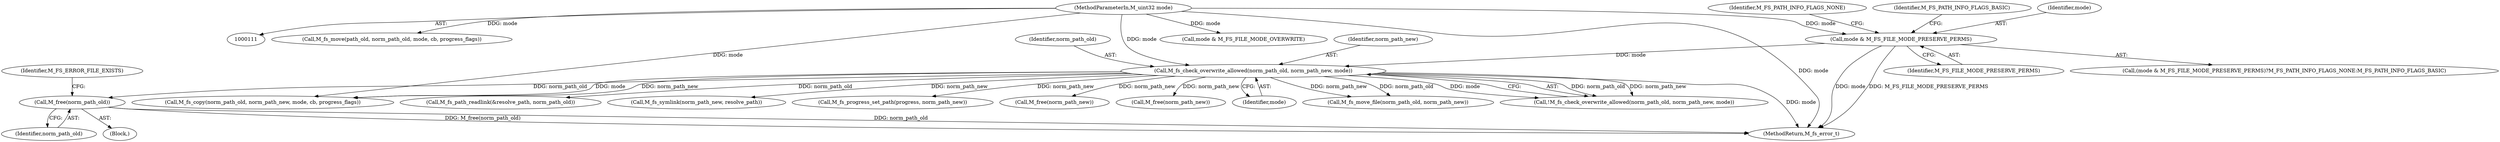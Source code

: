 digraph "0_mstdlib_db124b8f607dd0a40a9aef2d4d468fad433522a7_3@API" {
"1000245" [label="(Call,M_free(norm_path_old))"];
"1000236" [label="(Call,M_fs_check_overwrite_allowed(norm_path_old, norm_path_new, mode))"];
"1000216" [label="(Call,mode & M_FS_FILE_MODE_PRESERVE_PERMS)"];
"1000114" [label="(MethodParameterIn,M_uint32 mode)"];
"1000236" [label="(Call,M_fs_check_overwrite_allowed(norm_path_old, norm_path_new, mode))"];
"1000216" [label="(Call,mode & M_FS_FILE_MODE_PRESERVE_PERMS)"];
"1000114" [label="(MethodParameterIn,M_uint32 mode)"];
"1000239" [label="(Identifier,mode)"];
"1000177" [label="(Call,M_fs_move(path_old, norm_path_old, mode, cb, progress_flags))"];
"1000218" [label="(Identifier,M_FS_FILE_MODE_PRESERVE_PERMS)"];
"1000245" [label="(Call,M_free(norm_path_old))"];
"1000324" [label="(Call,M_fs_move_file(norm_path_old, norm_path_new))"];
"1000248" [label="(Identifier,M_FS_ERROR_FILE_EXISTS)"];
"1000235" [label="(Call,!M_fs_check_overwrite_allowed(norm_path_old, norm_path_new, mode))"];
"1000219" [label="(Identifier,M_FS_PATH_INFO_FLAGS_NONE)"];
"1000334" [label="(Call,M_fs_copy(norm_path_old, norm_path_new, mode, cb, progress_flags))"];
"1000215" [label="(Call,(mode & M_FS_FILE_MODE_PRESERVE_PERMS)?M_FS_PATH_INFO_FLAGS_NONE:M_FS_PATH_INFO_FLAGS_BASIC)"];
"1000238" [label="(Identifier,norm_path_new)"];
"1000220" [label="(Identifier,M_FS_PATH_INFO_FLAGS_BASIC)"];
"1000304" [label="(Call,M_fs_path_readlink(&resolve_path, norm_path_old))"];
"1000391" [label="(MethodReturn,M_fs_error_t)"];
"1000353" [label="(Call,mode & M_FS_FILE_MODE_OVERWRITE)"];
"1000237" [label="(Identifier,norm_path_old)"];
"1000315" [label="(Call,M_fs_symlink(norm_path_new, resolve_path))"];
"1000256" [label="(Call,M_fs_progress_set_path(progress, norm_path_new))"];
"1000217" [label="(Identifier,mode)"];
"1000246" [label="(Identifier,norm_path_old)"];
"1000243" [label="(Call,M_free(norm_path_new))"];
"1000385" [label="(Call,M_free(norm_path_new))"];
"1000240" [label="(Block,)"];
"1000245" -> "1000240"  [label="AST: "];
"1000245" -> "1000246"  [label="CFG: "];
"1000246" -> "1000245"  [label="AST: "];
"1000248" -> "1000245"  [label="CFG: "];
"1000245" -> "1000391"  [label="DDG: M_free(norm_path_old)"];
"1000245" -> "1000391"  [label="DDG: norm_path_old"];
"1000236" -> "1000245"  [label="DDG: norm_path_old"];
"1000236" -> "1000235"  [label="AST: "];
"1000236" -> "1000239"  [label="CFG: "];
"1000237" -> "1000236"  [label="AST: "];
"1000238" -> "1000236"  [label="AST: "];
"1000239" -> "1000236"  [label="AST: "];
"1000235" -> "1000236"  [label="CFG: "];
"1000236" -> "1000391"  [label="DDG: mode"];
"1000236" -> "1000235"  [label="DDG: norm_path_old"];
"1000236" -> "1000235"  [label="DDG: norm_path_new"];
"1000236" -> "1000235"  [label="DDG: mode"];
"1000216" -> "1000236"  [label="DDG: mode"];
"1000114" -> "1000236"  [label="DDG: mode"];
"1000236" -> "1000243"  [label="DDG: norm_path_new"];
"1000236" -> "1000256"  [label="DDG: norm_path_new"];
"1000236" -> "1000304"  [label="DDG: norm_path_old"];
"1000236" -> "1000315"  [label="DDG: norm_path_new"];
"1000236" -> "1000324"  [label="DDG: norm_path_old"];
"1000236" -> "1000324"  [label="DDG: norm_path_new"];
"1000236" -> "1000334"  [label="DDG: norm_path_new"];
"1000236" -> "1000334"  [label="DDG: mode"];
"1000236" -> "1000385"  [label="DDG: norm_path_new"];
"1000216" -> "1000215"  [label="AST: "];
"1000216" -> "1000218"  [label="CFG: "];
"1000217" -> "1000216"  [label="AST: "];
"1000218" -> "1000216"  [label="AST: "];
"1000219" -> "1000216"  [label="CFG: "];
"1000220" -> "1000216"  [label="CFG: "];
"1000216" -> "1000391"  [label="DDG: mode"];
"1000216" -> "1000391"  [label="DDG: M_FS_FILE_MODE_PRESERVE_PERMS"];
"1000114" -> "1000216"  [label="DDG: mode"];
"1000114" -> "1000111"  [label="AST: "];
"1000114" -> "1000391"  [label="DDG: mode"];
"1000114" -> "1000177"  [label="DDG: mode"];
"1000114" -> "1000334"  [label="DDG: mode"];
"1000114" -> "1000353"  [label="DDG: mode"];
}
